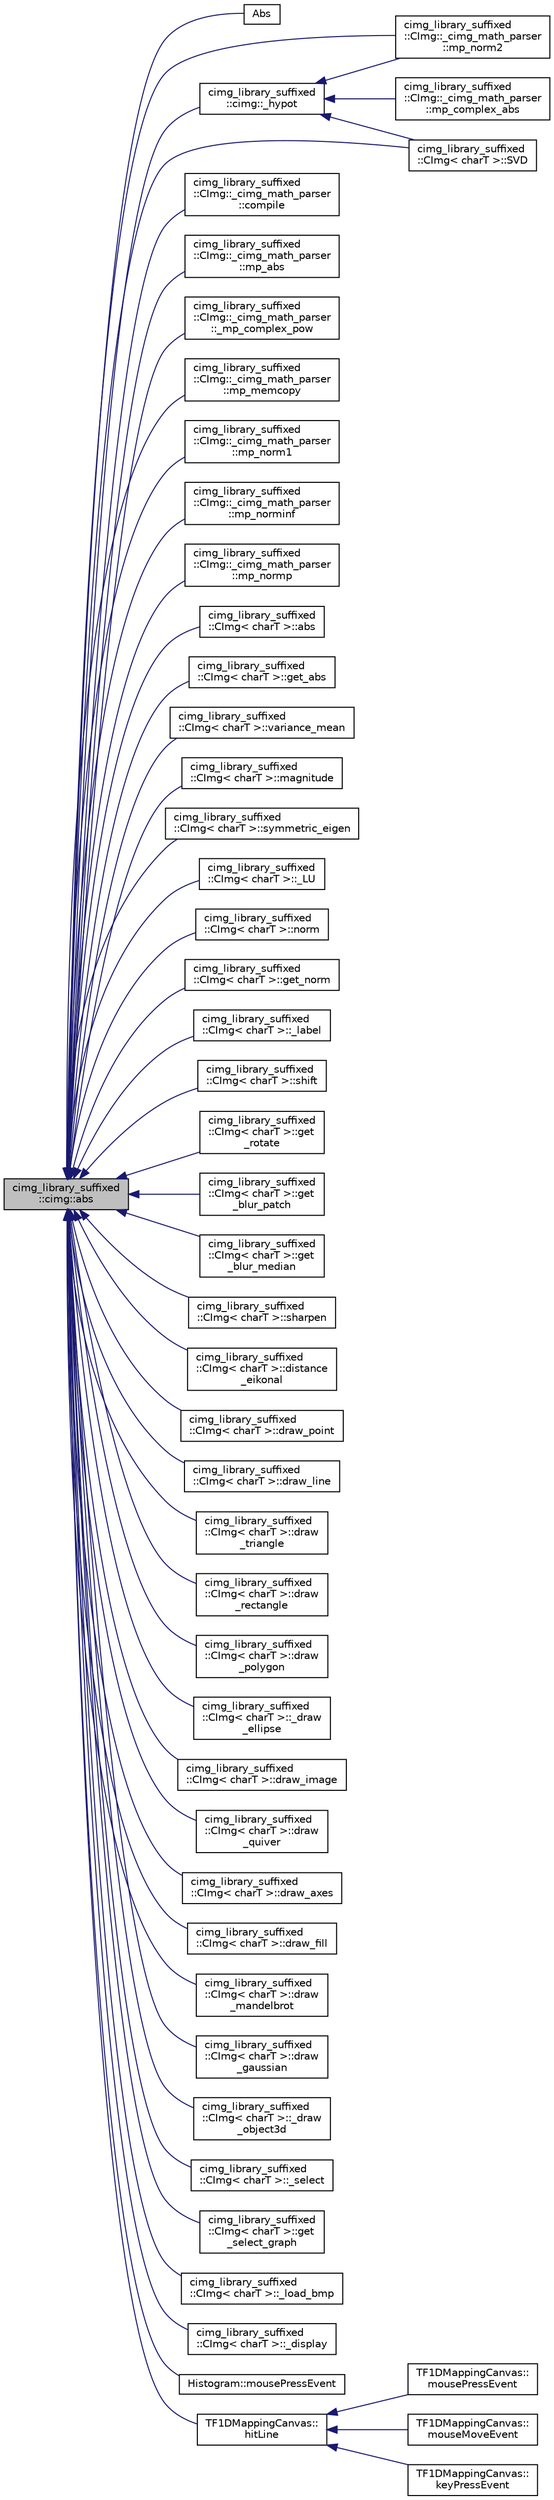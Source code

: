 digraph "cimg_library_suffixed::cimg::abs"
{
  edge [fontname="Helvetica",fontsize="10",labelfontname="Helvetica",labelfontsize="10"];
  node [fontname="Helvetica",fontsize="10",shape=record];
  rankdir="LR";
  Node749 [label="cimg_library_suffixed\l::cimg::abs",height=0.2,width=0.4,color="black", fillcolor="grey75", style="filled", fontcolor="black"];
  Node749 -> Node750 [dir="back",color="midnightblue",fontsize="10",style="solid",fontname="Helvetica"];
  Node750 [label="Abs",height=0.2,width=0.4,color="black", fillcolor="white", style="filled",URL="$geometry_8h.html#af63f3cf48c167cb7fa5ffa50231a0fa0"];
  Node749 -> Node751 [dir="back",color="midnightblue",fontsize="10",style="solid",fontname="Helvetica"];
  Node751 [label="cimg_library_suffixed\l::cimg::_hypot",height=0.2,width=0.4,color="black", fillcolor="white", style="filled",URL="$namespacecimg__library__suffixed_1_1cimg.html#a9e49b17ee53d34a8df49b655eb915572"];
  Node751 -> Node752 [dir="back",color="midnightblue",fontsize="10",style="solid",fontname="Helvetica"];
  Node752 [label="cimg_library_suffixed\l::CImg::_cimg_math_parser\l::mp_complex_abs",height=0.2,width=0.4,color="black", fillcolor="white", style="filled",URL="$structcimg__library__suffixed_1_1_c_img_1_1__cimg__math__parser.html#af22d5ef219df786cf526565416a3d725"];
  Node751 -> Node753 [dir="back",color="midnightblue",fontsize="10",style="solid",fontname="Helvetica"];
  Node753 [label="cimg_library_suffixed\l::CImg::_cimg_math_parser\l::mp_norm2",height=0.2,width=0.4,color="black", fillcolor="white", style="filled",URL="$structcimg__library__suffixed_1_1_c_img_1_1__cimg__math__parser.html#aa468e9f75b463a6b71521143b36b0e6c"];
  Node751 -> Node754 [dir="back",color="midnightblue",fontsize="10",style="solid",fontname="Helvetica"];
  Node754 [label="cimg_library_suffixed\l::CImg\< charT \>::SVD",height=0.2,width=0.4,color="black", fillcolor="white", style="filled",URL="$structcimg__library__suffixed_1_1_c_img.html#a33c8a817208b7aa571350457969e9dbe",tooltip="Compute the SVD of the instance image, viewed as a general matrix. "];
  Node749 -> Node755 [dir="back",color="midnightblue",fontsize="10",style="solid",fontname="Helvetica"];
  Node755 [label="cimg_library_suffixed\l::CImg::_cimg_math_parser\l::compile",height=0.2,width=0.4,color="black", fillcolor="white", style="filled",URL="$structcimg__library__suffixed_1_1_c_img_1_1__cimg__math__parser.html#a318c44c5d1f4f0114355f37ace87a4ae"];
  Node749 -> Node756 [dir="back",color="midnightblue",fontsize="10",style="solid",fontname="Helvetica"];
  Node756 [label="cimg_library_suffixed\l::CImg::_cimg_math_parser\l::mp_abs",height=0.2,width=0.4,color="black", fillcolor="white", style="filled",URL="$structcimg__library__suffixed_1_1_c_img_1_1__cimg__math__parser.html#aed4c989b5ad9c5fbed0bd0137a850faf"];
  Node749 -> Node757 [dir="back",color="midnightblue",fontsize="10",style="solid",fontname="Helvetica"];
  Node757 [label="cimg_library_suffixed\l::CImg::_cimg_math_parser\l::_mp_complex_pow",height=0.2,width=0.4,color="black", fillcolor="white", style="filled",URL="$structcimg__library__suffixed_1_1_c_img_1_1__cimg__math__parser.html#a4c1d921651a9408da9487f1d4e8c13d0"];
  Node749 -> Node758 [dir="back",color="midnightblue",fontsize="10",style="solid",fontname="Helvetica"];
  Node758 [label="cimg_library_suffixed\l::CImg::_cimg_math_parser\l::mp_memcopy",height=0.2,width=0.4,color="black", fillcolor="white", style="filled",URL="$structcimg__library__suffixed_1_1_c_img_1_1__cimg__math__parser.html#a577bdfcb72278db172fcb3acc2338764"];
  Node749 -> Node759 [dir="back",color="midnightblue",fontsize="10",style="solid",fontname="Helvetica"];
  Node759 [label="cimg_library_suffixed\l::CImg::_cimg_math_parser\l::mp_norm1",height=0.2,width=0.4,color="black", fillcolor="white", style="filled",URL="$structcimg__library__suffixed_1_1_c_img_1_1__cimg__math__parser.html#aa7ff2f162ceb1acaa46bc016b90b0a07"];
  Node749 -> Node753 [dir="back",color="midnightblue",fontsize="10",style="solid",fontname="Helvetica"];
  Node749 -> Node760 [dir="back",color="midnightblue",fontsize="10",style="solid",fontname="Helvetica"];
  Node760 [label="cimg_library_suffixed\l::CImg::_cimg_math_parser\l::mp_norminf",height=0.2,width=0.4,color="black", fillcolor="white", style="filled",URL="$structcimg__library__suffixed_1_1_c_img_1_1__cimg__math__parser.html#a0777c9d890ec20a43373b308ffd4a857"];
  Node749 -> Node761 [dir="back",color="midnightblue",fontsize="10",style="solid",fontname="Helvetica"];
  Node761 [label="cimg_library_suffixed\l::CImg::_cimg_math_parser\l::mp_normp",height=0.2,width=0.4,color="black", fillcolor="white", style="filled",URL="$structcimg__library__suffixed_1_1_c_img_1_1__cimg__math__parser.html#ac9bf1b95804a4c3c8afba6e5abe949b4"];
  Node749 -> Node762 [dir="back",color="midnightblue",fontsize="10",style="solid",fontname="Helvetica"];
  Node762 [label="cimg_library_suffixed\l::CImg\< charT \>::abs",height=0.2,width=0.4,color="black", fillcolor="white", style="filled",URL="$structcimg__library__suffixed_1_1_c_img.html#ae99520ae9a4fb73ffc69546da7146af2",tooltip="Compute the absolute value of each pixel value. "];
  Node749 -> Node763 [dir="back",color="midnightblue",fontsize="10",style="solid",fontname="Helvetica"];
  Node763 [label="cimg_library_suffixed\l::CImg\< charT \>::get_abs",height=0.2,width=0.4,color="black", fillcolor="white", style="filled",URL="$structcimg__library__suffixed_1_1_c_img.html#a65499ae28999fc38a7bc90e64dd032a2",tooltip="Compute the absolute value of each pixel value . "];
  Node749 -> Node764 [dir="back",color="midnightblue",fontsize="10",style="solid",fontname="Helvetica"];
  Node764 [label="cimg_library_suffixed\l::CImg\< charT \>::variance_mean",height=0.2,width=0.4,color="black", fillcolor="white", style="filled",URL="$structcimg__library__suffixed_1_1_c_img.html#aae8fb87bbd9424e931c491a2f37676d4",tooltip="Return the variance as well as the average of the pixel values. "];
  Node749 -> Node765 [dir="back",color="midnightblue",fontsize="10",style="solid",fontname="Helvetica"];
  Node765 [label="cimg_library_suffixed\l::CImg\< charT \>::magnitude",height=0.2,width=0.4,color="black", fillcolor="white", style="filled",URL="$structcimg__library__suffixed_1_1_c_img.html#ab5aa5a3191d2e8e631edf629a8fde719",tooltip="Compute norm of the image, viewed as a matrix. "];
  Node749 -> Node766 [dir="back",color="midnightblue",fontsize="10",style="solid",fontname="Helvetica"];
  Node766 [label="cimg_library_suffixed\l::CImg\< charT \>::symmetric_eigen",height=0.2,width=0.4,color="black", fillcolor="white", style="filled",URL="$structcimg__library__suffixed_1_1_c_img.html#a53284105886c5eb684b26e7dba5ede66",tooltip="Compute eigenvalues and eigenvectors of the instance image, viewed as a symmetric matrix..."];
  Node749 -> Node754 [dir="back",color="midnightblue",fontsize="10",style="solid",fontname="Helvetica"];
  Node749 -> Node767 [dir="back",color="midnightblue",fontsize="10",style="solid",fontname="Helvetica"];
  Node767 [label="cimg_library_suffixed\l::CImg\< charT \>::_LU",height=0.2,width=0.4,color="black", fillcolor="white", style="filled",URL="$structcimg__library__suffixed_1_1_c_img.html#a9003055d9bb4040cffb855dfdea19715"];
  Node749 -> Node768 [dir="back",color="midnightblue",fontsize="10",style="solid",fontname="Helvetica"];
  Node768 [label="cimg_library_suffixed\l::CImg\< charT \>::norm",height=0.2,width=0.4,color="black", fillcolor="white", style="filled",URL="$structcimg__library__suffixed_1_1_c_img.html#ab850013f0ed453ba91ac0004e76f5d78",tooltip="Compute Lp-norm of each multi-valued pixel of the image instance. "];
  Node749 -> Node769 [dir="back",color="midnightblue",fontsize="10",style="solid",fontname="Helvetica"];
  Node769 [label="cimg_library_suffixed\l::CImg\< charT \>::get_norm",height=0.2,width=0.4,color="black", fillcolor="white", style="filled",URL="$structcimg__library__suffixed_1_1_c_img.html#a4c8c93e2b41e9b3f973cb1130af80cc9",tooltip="Compute L2-norm of each multi-valued pixel of the image instance . "];
  Node749 -> Node770 [dir="back",color="midnightblue",fontsize="10",style="solid",fontname="Helvetica"];
  Node770 [label="cimg_library_suffixed\l::CImg\< charT \>::_label",height=0.2,width=0.4,color="black", fillcolor="white", style="filled",URL="$structcimg__library__suffixed_1_1_c_img.html#abda7bb00204f598bf8e4a00470c11e45"];
  Node749 -> Node771 [dir="back",color="midnightblue",fontsize="10",style="solid",fontname="Helvetica"];
  Node771 [label="cimg_library_suffixed\l::CImg\< charT \>::shift",height=0.2,width=0.4,color="black", fillcolor="white", style="filled",URL="$structcimg__library__suffixed_1_1_c_img.html#a648665fe1fc021d297a548f27b9da643",tooltip="Shift image content. "];
  Node749 -> Node772 [dir="back",color="midnightblue",fontsize="10",style="solid",fontname="Helvetica"];
  Node772 [label="cimg_library_suffixed\l::CImg\< charT \>::get\l_rotate",height=0.2,width=0.4,color="black", fillcolor="white", style="filled",URL="$structcimg__library__suffixed_1_1_c_img.html#a0c0d7575a84ce1ab046dc53699d555fd",tooltip="Rotate image with arbitrary angle . "];
  Node749 -> Node773 [dir="back",color="midnightblue",fontsize="10",style="solid",fontname="Helvetica"];
  Node773 [label="cimg_library_suffixed\l::CImg\< charT \>::get\l_blur_patch",height=0.2,width=0.4,color="black", fillcolor="white", style="filled",URL="$structcimg__library__suffixed_1_1_c_img.html#a3a7a9e74dc09f2f79fcd3f605a2a9059",tooltip="Blur image using patch-based space . "];
  Node749 -> Node774 [dir="back",color="midnightblue",fontsize="10",style="solid",fontname="Helvetica"];
  Node774 [label="cimg_library_suffixed\l::CImg\< charT \>::get\l_blur_median",height=0.2,width=0.4,color="black", fillcolor="white", style="filled",URL="$structcimg__library__suffixed_1_1_c_img.html#a0f2e5b8bd31f04a77eb2244444de98b5",tooltip="Blur image with the median filter . "];
  Node749 -> Node775 [dir="back",color="midnightblue",fontsize="10",style="solid",fontname="Helvetica"];
  Node775 [label="cimg_library_suffixed\l::CImg\< charT \>::sharpen",height=0.2,width=0.4,color="black", fillcolor="white", style="filled",URL="$structcimg__library__suffixed_1_1_c_img.html#ae884ac4a2168d7411b004a4e8c6869e5",tooltip="Sharpen image. "];
  Node749 -> Node776 [dir="back",color="midnightblue",fontsize="10",style="solid",fontname="Helvetica"];
  Node776 [label="cimg_library_suffixed\l::CImg\< charT \>::distance\l_eikonal",height=0.2,width=0.4,color="black", fillcolor="white", style="filled",URL="$structcimg__library__suffixed_1_1_c_img.html#a5f82947b70ae0c01993cb74563fd4daa",tooltip="Compute distance function to 0-valued isophotes, using the Eikonal PDE. "];
  Node749 -> Node777 [dir="back",color="midnightblue",fontsize="10",style="solid",fontname="Helvetica"];
  Node777 [label="cimg_library_suffixed\l::CImg\< charT \>::draw_point",height=0.2,width=0.4,color="black", fillcolor="white", style="filled",URL="$structcimg__library__suffixed_1_1_c_img.html#a30b6b9961bc765a0341c07d30b24134b",tooltip="Draw a 3d point. "];
  Node749 -> Node778 [dir="back",color="midnightblue",fontsize="10",style="solid",fontname="Helvetica"];
  Node778 [label="cimg_library_suffixed\l::CImg\< charT \>::draw_line",height=0.2,width=0.4,color="black", fillcolor="white", style="filled",URL="$structcimg__library__suffixed_1_1_c_img.html#aa53f7c9ad99ba2362308a55b68b6ecba",tooltip="Draw a 2d line. "];
  Node749 -> Node779 [dir="back",color="midnightblue",fontsize="10",style="solid",fontname="Helvetica"];
  Node779 [label="cimg_library_suffixed\l::CImg\< charT \>::draw\l_triangle",height=0.2,width=0.4,color="black", fillcolor="white", style="filled",URL="$structcimg__library__suffixed_1_1_c_img.html#a3474969fdaf5e50bc5a1b8e5831a566f",tooltip="Draw a filled 2d triangle, with z-buffering. "];
  Node749 -> Node780 [dir="back",color="midnightblue",fontsize="10",style="solid",fontname="Helvetica"];
  Node780 [label="cimg_library_suffixed\l::CImg\< charT \>::draw\l_rectangle",height=0.2,width=0.4,color="black", fillcolor="white", style="filled",URL="$structcimg__library__suffixed_1_1_c_img.html#aaba73a464f3efc3a88565f000216e86c",tooltip="Draw a filled 4d rectangle. "];
  Node749 -> Node781 [dir="back",color="midnightblue",fontsize="10",style="solid",fontname="Helvetica"];
  Node781 [label="cimg_library_suffixed\l::CImg\< charT \>::draw\l_polygon",height=0.2,width=0.4,color="black", fillcolor="white", style="filled",URL="$structcimg__library__suffixed_1_1_c_img.html#aba5835eafcb8746755d164f3f9d20b81",tooltip="Draw a filled 2d polygon. "];
  Node749 -> Node782 [dir="back",color="midnightblue",fontsize="10",style="solid",fontname="Helvetica"];
  Node782 [label="cimg_library_suffixed\l::CImg\< charT \>::_draw\l_ellipse",height=0.2,width=0.4,color="black", fillcolor="white", style="filled",URL="$structcimg__library__suffixed_1_1_c_img.html#aea02b9cdc8518779ac4397ed0c733757"];
  Node749 -> Node783 [dir="back",color="midnightblue",fontsize="10",style="solid",fontname="Helvetica"];
  Node783 [label="cimg_library_suffixed\l::CImg\< charT \>::draw_image",height=0.2,width=0.4,color="black", fillcolor="white", style="filled",URL="$structcimg__library__suffixed_1_1_c_img.html#a4dfe9a9fb78df031a5750e7898af3d9e",tooltip="Draw an image. "];
  Node749 -> Node784 [dir="back",color="midnightblue",fontsize="10",style="solid",fontname="Helvetica"];
  Node784 [label="cimg_library_suffixed\l::CImg\< charT \>::draw\l_quiver",height=0.2,width=0.4,color="black", fillcolor="white", style="filled",URL="$structcimg__library__suffixed_1_1_c_img.html#a6df87e6392200f8a295c2539f7c6cef0",tooltip="Draw a 2d vector field, using a field of colors. "];
  Node749 -> Node785 [dir="back",color="midnightblue",fontsize="10",style="solid",fontname="Helvetica"];
  Node785 [label="cimg_library_suffixed\l::CImg\< charT \>::draw_axes",height=0.2,width=0.4,color="black", fillcolor="white", style="filled",URL="$structcimg__library__suffixed_1_1_c_img.html#a23c9260194d915f3826c3bd2ad8eb0da",tooltip="Draw labeled horizontal and vertical axes . "];
  Node749 -> Node786 [dir="back",color="midnightblue",fontsize="10",style="solid",fontname="Helvetica"];
  Node786 [label="cimg_library_suffixed\l::CImg\< charT \>::draw_fill",height=0.2,width=0.4,color="black", fillcolor="white", style="filled",URL="$structcimg__library__suffixed_1_1_c_img.html#a1dfebf569b61d5345ab349ca1418a78a",tooltip="Draw filled 3d region with the flood fill algorithm. "];
  Node749 -> Node787 [dir="back",color="midnightblue",fontsize="10",style="solid",fontname="Helvetica"];
  Node787 [label="cimg_library_suffixed\l::CImg\< charT \>::draw\l_mandelbrot",height=0.2,width=0.4,color="black", fillcolor="white", style="filled",URL="$structcimg__library__suffixed_1_1_c_img.html#a4ee4442b26855c03fbfbab878da90c07",tooltip="Draw a quadratic Mandelbrot or Julia 2d fractal. "];
  Node749 -> Node788 [dir="back",color="midnightblue",fontsize="10",style="solid",fontname="Helvetica"];
  Node788 [label="cimg_library_suffixed\l::CImg\< charT \>::draw\l_gaussian",height=0.2,width=0.4,color="black", fillcolor="white", style="filled",URL="$structcimg__library__suffixed_1_1_c_img.html#a3b96b681b3c0e11c067b12789328229a",tooltip="Draw a 1d gaussian function. "];
  Node749 -> Node789 [dir="back",color="midnightblue",fontsize="10",style="solid",fontname="Helvetica"];
  Node789 [label="cimg_library_suffixed\l::CImg\< charT \>::_draw\l_object3d",height=0.2,width=0.4,color="black", fillcolor="white", style="filled",URL="$structcimg__library__suffixed_1_1_c_img.html#a6dba86c8049ae141ffc9936b2eaf5c5c"];
  Node749 -> Node790 [dir="back",color="midnightblue",fontsize="10",style="solid",fontname="Helvetica"];
  Node790 [label="cimg_library_suffixed\l::CImg\< charT \>::_select",height=0.2,width=0.4,color="black", fillcolor="white", style="filled",URL="$structcimg__library__suffixed_1_1_c_img.html#ad9b7141242d0b6e861a8014112ddb5b5"];
  Node749 -> Node791 [dir="back",color="midnightblue",fontsize="10",style="solid",fontname="Helvetica"];
  Node791 [label="cimg_library_suffixed\l::CImg\< charT \>::get\l_select_graph",height=0.2,width=0.4,color="black", fillcolor="white", style="filled",URL="$structcimg__library__suffixed_1_1_c_img.html#a689f47424dc7c548ebfe53e431409199",tooltip="Select sub-graph in a graph. "];
  Node749 -> Node792 [dir="back",color="midnightblue",fontsize="10",style="solid",fontname="Helvetica"];
  Node792 [label="cimg_library_suffixed\l::CImg\< charT \>::_load_bmp",height=0.2,width=0.4,color="black", fillcolor="white", style="filled",URL="$structcimg__library__suffixed_1_1_c_img.html#aa54db2f4c7251f0b2ec7e27c55f035ad"];
  Node749 -> Node793 [dir="back",color="midnightblue",fontsize="10",style="solid",fontname="Helvetica"];
  Node793 [label="cimg_library_suffixed\l::CImg\< charT \>::_display",height=0.2,width=0.4,color="black", fillcolor="white", style="filled",URL="$structcimg__library__suffixed_1_1_c_img.html#adf9d80c60e82b079056c31cb0fe61faf"];
  Node749 -> Node794 [dir="back",color="midnightblue",fontsize="10",style="solid",fontname="Helvetica"];
  Node794 [label="Histogram::mousePressEvent",height=0.2,width=0.4,color="black", fillcolor="white", style="filled",URL="$class_histogram.html#aba11d81a951ba73bd776d7b8b66bda53"];
  Node749 -> Node795 [dir="back",color="midnightblue",fontsize="10",style="solid",fontname="Helvetica"];
  Node795 [label="TF1DMappingCanvas::\lhitLine",height=0.2,width=0.4,color="black", fillcolor="white", style="filled",URL="$class_t_f1_d_mapping_canvas.html#a970c5f906847bb48f06878d0f3a646ea"];
  Node795 -> Node796 [dir="back",color="midnightblue",fontsize="10",style="solid",fontname="Helvetica"];
  Node796 [label="TF1DMappingCanvas::\lmousePressEvent",height=0.2,width=0.4,color="black", fillcolor="white", style="filled",URL="$class_t_f1_d_mapping_canvas.html#ab13275aa81a6ad759cf2c2093f71c9ab"];
  Node795 -> Node797 [dir="back",color="midnightblue",fontsize="10",style="solid",fontname="Helvetica"];
  Node797 [label="TF1DMappingCanvas::\lmouseMoveEvent",height=0.2,width=0.4,color="black", fillcolor="white", style="filled",URL="$class_t_f1_d_mapping_canvas.html#a9117316e3878813a556eec8f8928c601"];
  Node795 -> Node798 [dir="back",color="midnightblue",fontsize="10",style="solid",fontname="Helvetica"];
  Node798 [label="TF1DMappingCanvas::\lkeyPressEvent",height=0.2,width=0.4,color="black", fillcolor="white", style="filled",URL="$class_t_f1_d_mapping_canvas.html#aa98fdddbc173ae720de47f56a88afbbb"];
}
